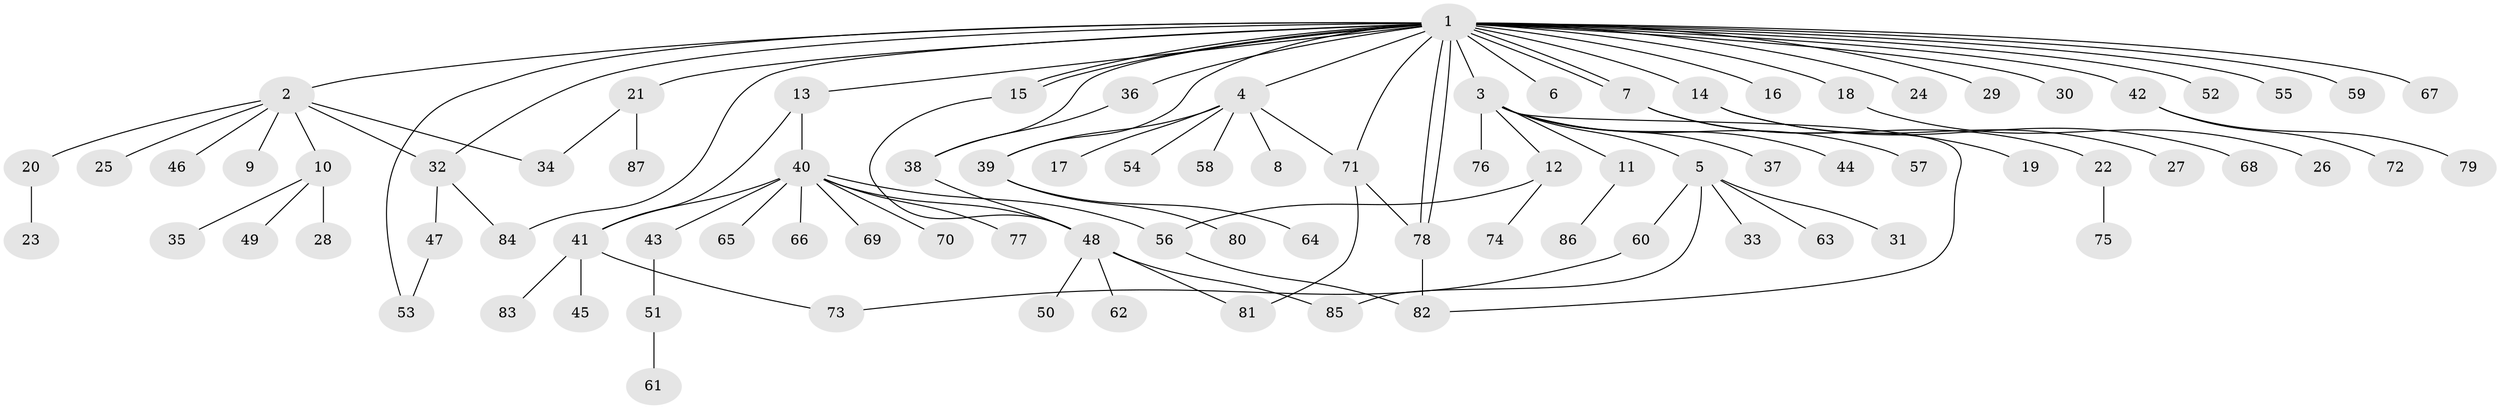 // coarse degree distribution, {30: 0.014492753623188406, 7: 0.028985507246376812, 10: 0.028985507246376812, 6: 0.028985507246376812, 1: 0.6376811594202898, 3: 0.08695652173913043, 5: 0.028985507246376812, 2: 0.13043478260869565, 4: 0.014492753623188406}
// Generated by graph-tools (version 1.1) at 2025/41/03/06/25 10:41:49]
// undirected, 87 vertices, 106 edges
graph export_dot {
graph [start="1"]
  node [color=gray90,style=filled];
  1;
  2;
  3;
  4;
  5;
  6;
  7;
  8;
  9;
  10;
  11;
  12;
  13;
  14;
  15;
  16;
  17;
  18;
  19;
  20;
  21;
  22;
  23;
  24;
  25;
  26;
  27;
  28;
  29;
  30;
  31;
  32;
  33;
  34;
  35;
  36;
  37;
  38;
  39;
  40;
  41;
  42;
  43;
  44;
  45;
  46;
  47;
  48;
  49;
  50;
  51;
  52;
  53;
  54;
  55;
  56;
  57;
  58;
  59;
  60;
  61;
  62;
  63;
  64;
  65;
  66;
  67;
  68;
  69;
  70;
  71;
  72;
  73;
  74;
  75;
  76;
  77;
  78;
  79;
  80;
  81;
  82;
  83;
  84;
  85;
  86;
  87;
  1 -- 2;
  1 -- 3;
  1 -- 4;
  1 -- 6;
  1 -- 7;
  1 -- 7;
  1 -- 13;
  1 -- 14;
  1 -- 15;
  1 -- 15;
  1 -- 16;
  1 -- 18;
  1 -- 21;
  1 -- 24;
  1 -- 29;
  1 -- 30;
  1 -- 32;
  1 -- 36;
  1 -- 38;
  1 -- 39;
  1 -- 42;
  1 -- 52;
  1 -- 53;
  1 -- 55;
  1 -- 59;
  1 -- 67;
  1 -- 71;
  1 -- 78;
  1 -- 78;
  1 -- 84;
  2 -- 9;
  2 -- 10;
  2 -- 20;
  2 -- 25;
  2 -- 32;
  2 -- 34;
  2 -- 46;
  3 -- 5;
  3 -- 11;
  3 -- 12;
  3 -- 37;
  3 -- 44;
  3 -- 57;
  3 -- 76;
  3 -- 82;
  4 -- 8;
  4 -- 17;
  4 -- 39;
  4 -- 54;
  4 -- 58;
  4 -- 71;
  5 -- 31;
  5 -- 33;
  5 -- 60;
  5 -- 63;
  5 -- 85;
  7 -- 19;
  7 -- 22;
  10 -- 28;
  10 -- 35;
  10 -- 49;
  11 -- 86;
  12 -- 56;
  12 -- 74;
  13 -- 40;
  13 -- 41;
  14 -- 27;
  14 -- 68;
  15 -- 48;
  18 -- 26;
  20 -- 23;
  21 -- 34;
  21 -- 87;
  22 -- 75;
  32 -- 47;
  32 -- 84;
  36 -- 38;
  38 -- 48;
  39 -- 64;
  39 -- 80;
  40 -- 41;
  40 -- 43;
  40 -- 48;
  40 -- 56;
  40 -- 65;
  40 -- 66;
  40 -- 69;
  40 -- 70;
  40 -- 77;
  41 -- 45;
  41 -- 73;
  41 -- 83;
  42 -- 72;
  42 -- 79;
  43 -- 51;
  47 -- 53;
  48 -- 50;
  48 -- 62;
  48 -- 81;
  48 -- 85;
  51 -- 61;
  56 -- 82;
  60 -- 73;
  71 -- 78;
  71 -- 81;
  78 -- 82;
}
